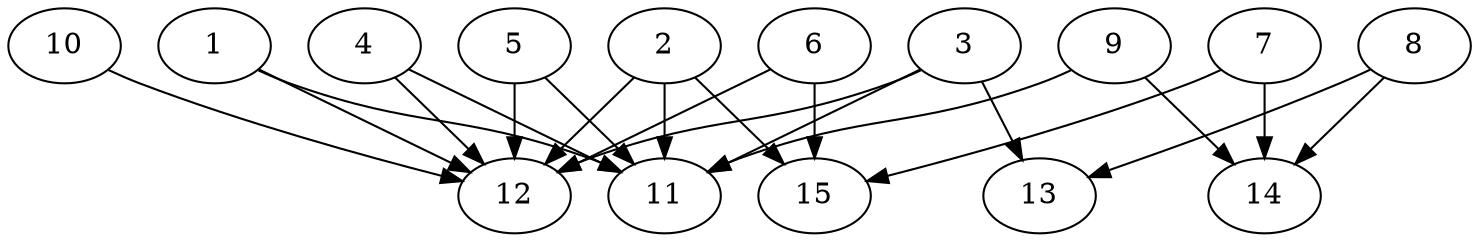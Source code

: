 // DAG automatically generated by daggen at Thu Oct  3 13:59:27 2019
// ./daggen --dot -n 15 --ccr 0.3 --fat 0.9 --regular 0.7 --density 0.7 --mindata 5242880 --maxdata 52428800 
digraph G {
  1 [size="96713387", alpha="0.11", expect_size="29014016"] 
  1 -> 11 [size ="29014016"]
  1 -> 12 [size ="29014016"]
  2 [size="129413120", alpha="0.07", expect_size="38823936"] 
  2 -> 11 [size ="38823936"]
  2 -> 12 [size ="38823936"]
  2 -> 15 [size ="38823936"]
  3 [size="139308373", alpha="0.01", expect_size="41792512"] 
  3 -> 11 [size ="41792512"]
  3 -> 12 [size ="41792512"]
  3 -> 13 [size ="41792512"]
  4 [size="39540053", alpha="0.17", expect_size="11862016"] 
  4 -> 11 [size ="11862016"]
  4 -> 12 [size ="11862016"]
  5 [size="160559787", alpha="0.13", expect_size="48167936"] 
  5 -> 11 [size ="48167936"]
  5 -> 12 [size ="48167936"]
  6 [size="164829867", alpha="0.09", expect_size="49448960"] 
  6 -> 12 [size ="49448960"]
  6 -> 15 [size ="49448960"]
  7 [size="111800320", alpha="0.18", expect_size="33540096"] 
  7 -> 14 [size ="33540096"]
  7 -> 15 [size ="33540096"]
  8 [size="113711787", alpha="0.02", expect_size="34113536"] 
  8 -> 13 [size ="34113536"]
  8 -> 14 [size ="34113536"]
  9 [size="63761067", alpha="0.04", expect_size="19128320"] 
  9 -> 11 [size ="19128320"]
  9 -> 14 [size ="19128320"]
  10 [size="131078827", alpha="0.12", expect_size="39323648"] 
  10 -> 12 [size ="39323648"]
  11 [size="60067840", alpha="0.15", expect_size="18020352"] 
  12 [size="144315733", alpha="0.06", expect_size="43294720"] 
  13 [size="40994133", alpha="0.08", expect_size="12298240"] 
  14 [size="47988053", alpha="0.11", expect_size="14396416"] 
  15 [size="25077760", alpha="0.07", expect_size="7523328"] 
}
